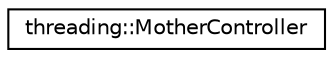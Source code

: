 digraph "Graphical Class Hierarchy"
{
 // LATEX_PDF_SIZE
  edge [fontname="Helvetica",fontsize="10",labelfontname="Helvetica",labelfontsize="10"];
  node [fontname="Helvetica",fontsize="10",shape=record];
  rankdir="LR";
  Node0 [label="threading::MotherController",height=0.2,width=0.4,color="black", fillcolor="white", style="filled",URL="$classthreading_1_1_mother_controller.html",tooltip="This class creates the children tester threads and is the main communciations hub for all the testing..."];
}
